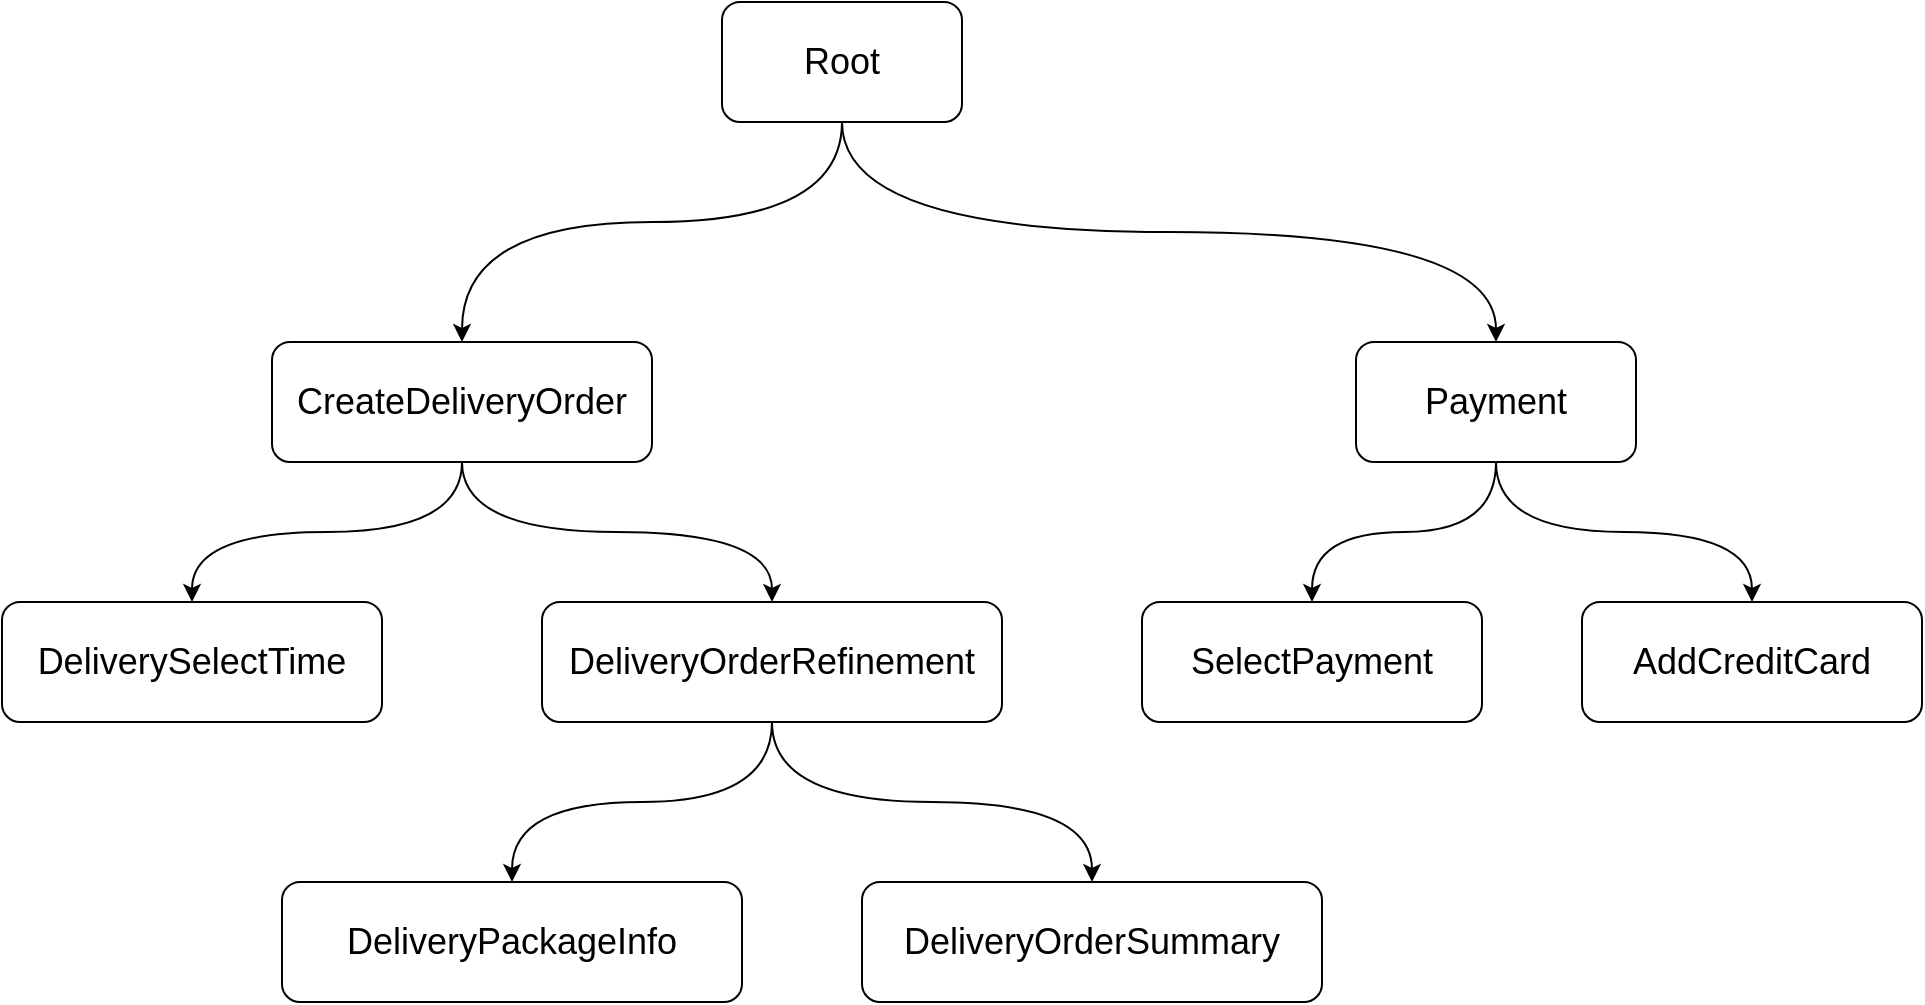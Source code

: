 <mxfile version="12.1.9" type="device" pages="1"><diagram id="BCArHgb9KyM_cuhZDT75" name="Page-1"><mxGraphModel dx="1026" dy="580" grid="1" gridSize="10" guides="1" tooltips="1" connect="1" arrows="1" fold="1" page="1" pageScale="1" pageWidth="1654" pageHeight="2336" math="0" shadow="0"><root><mxCell id="0"/><mxCell id="1" parent="0"/><mxCell id="_loMCa4smAAVEXe9JhCX-4" style="edgeStyle=orthogonalEdgeStyle;rounded=0;orthogonalLoop=1;jettySize=auto;html=1;entryX=0.5;entryY=0;entryDx=0;entryDy=0;curved=1;" parent="1" source="_loMCa4smAAVEXe9JhCX-1" target="_loMCa4smAAVEXe9JhCX-2" edge="1"><mxGeometry relative="1" as="geometry"><Array as="points"><mxPoint x="430" y="120"/><mxPoint x="240" y="120"/></Array></mxGeometry></mxCell><mxCell id="_loMCa4smAAVEXe9JhCX-14" style="edgeStyle=orthogonalEdgeStyle;curved=1;rounded=0;orthogonalLoop=1;jettySize=auto;html=1;entryX=0.5;entryY=0;entryDx=0;entryDy=0;exitX=0.5;exitY=1;exitDx=0;exitDy=0;" parent="1" source="_loMCa4smAAVEXe9JhCX-1" target="_loMCa4smAAVEXe9JhCX-3" edge="1"><mxGeometry relative="1" as="geometry"/></mxCell><mxCell id="_loMCa4smAAVEXe9JhCX-1" value="&lt;font style=&quot;font-size: 18px&quot;&gt;Root&lt;/font&gt;" style="rounded=1;whiteSpace=wrap;html=1;" parent="1" vertex="1"><mxGeometry x="370" y="10" width="120" height="60" as="geometry"/></mxCell><mxCell id="_loMCa4smAAVEXe9JhCX-7" style="edgeStyle=orthogonalEdgeStyle;rounded=0;orthogonalLoop=1;jettySize=auto;html=1;entryX=0.5;entryY=0;entryDx=0;entryDy=0;curved=1;" parent="1" source="_loMCa4smAAVEXe9JhCX-2" target="_loMCa4smAAVEXe9JhCX-5" edge="1"><mxGeometry relative="1" as="geometry"/></mxCell><mxCell id="_loMCa4smAAVEXe9JhCX-9" style="edgeStyle=orthogonalEdgeStyle;curved=1;rounded=0;orthogonalLoop=1;jettySize=auto;html=1;entryX=0.5;entryY=0;entryDx=0;entryDy=0;" parent="1" source="_loMCa4smAAVEXe9JhCX-2" target="_loMCa4smAAVEXe9JhCX-6" edge="1"><mxGeometry relative="1" as="geometry"/></mxCell><mxCell id="_loMCa4smAAVEXe9JhCX-2" value="&lt;font style=&quot;font-size: 18px&quot;&gt;CreateDeliveryOrder&lt;/font&gt;" style="rounded=1;whiteSpace=wrap;html=1;" parent="1" vertex="1"><mxGeometry x="145" y="180" width="190" height="60" as="geometry"/></mxCell><mxCell id="SOrxN3oyv-BbzJBTlqd1-3" style="edgeStyle=orthogonalEdgeStyle;curved=1;rounded=0;orthogonalLoop=1;jettySize=auto;html=1;" edge="1" parent="1" source="_loMCa4smAAVEXe9JhCX-3" target="SOrxN3oyv-BbzJBTlqd1-1"><mxGeometry relative="1" as="geometry"/></mxCell><mxCell id="SOrxN3oyv-BbzJBTlqd1-4" style="edgeStyle=orthogonalEdgeStyle;curved=1;rounded=0;orthogonalLoop=1;jettySize=auto;html=1;" edge="1" parent="1" source="_loMCa4smAAVEXe9JhCX-3" target="SOrxN3oyv-BbzJBTlqd1-2"><mxGeometry relative="1" as="geometry"/></mxCell><mxCell id="_loMCa4smAAVEXe9JhCX-3" value="&lt;font style=&quot;font-size: 18px&quot;&gt;Payment&lt;/font&gt;" style="rounded=1;whiteSpace=wrap;html=1;" parent="1" vertex="1"><mxGeometry x="687" y="180" width="140" height="60" as="geometry"/></mxCell><mxCell id="_loMCa4smAAVEXe9JhCX-5" value="&lt;font style=&quot;font-size: 18px&quot;&gt;DeliverySelectTime&lt;/font&gt;" style="rounded=1;whiteSpace=wrap;html=1;" parent="1" vertex="1"><mxGeometry x="10" y="310" width="190" height="60" as="geometry"/></mxCell><mxCell id="_loMCa4smAAVEXe9JhCX-12" style="edgeStyle=orthogonalEdgeStyle;curved=1;rounded=0;orthogonalLoop=1;jettySize=auto;html=1;entryX=0.5;entryY=0;entryDx=0;entryDy=0;" parent="1" source="_loMCa4smAAVEXe9JhCX-6" target="_loMCa4smAAVEXe9JhCX-10" edge="1"><mxGeometry relative="1" as="geometry"/></mxCell><mxCell id="_loMCa4smAAVEXe9JhCX-13" style="edgeStyle=orthogonalEdgeStyle;curved=1;rounded=0;orthogonalLoop=1;jettySize=auto;html=1;entryX=0.5;entryY=0;entryDx=0;entryDy=0;" parent="1" source="_loMCa4smAAVEXe9JhCX-6" target="_loMCa4smAAVEXe9JhCX-11" edge="1"><mxGeometry relative="1" as="geometry"/></mxCell><mxCell id="_loMCa4smAAVEXe9JhCX-6" value="&lt;font style=&quot;font-size: 18px&quot;&gt;DeliveryOrderRefinement&lt;/font&gt;" style="rounded=1;whiteSpace=wrap;html=1;" parent="1" vertex="1"><mxGeometry x="280" y="310" width="230" height="60" as="geometry"/></mxCell><mxCell id="_loMCa4smAAVEXe9JhCX-10" value="&lt;font style=&quot;font-size: 18px&quot;&gt;DeliveryPackageInfo&lt;/font&gt;" style="rounded=1;whiteSpace=wrap;html=1;" parent="1" vertex="1"><mxGeometry x="150" y="450" width="230" height="60" as="geometry"/></mxCell><mxCell id="_loMCa4smAAVEXe9JhCX-11" value="&lt;font style=&quot;font-size: 18px&quot;&gt;DeliveryOrderSummary&lt;/font&gt;" style="rounded=1;whiteSpace=wrap;html=1;" parent="1" vertex="1"><mxGeometry x="440" y="450" width="230" height="60" as="geometry"/></mxCell><mxCell id="SOrxN3oyv-BbzJBTlqd1-1" value="&lt;font style=&quot;font-size: 18px&quot;&gt;SelectPayment&lt;/font&gt;" style="rounded=1;whiteSpace=wrap;html=1;" vertex="1" parent="1"><mxGeometry x="580" y="310" width="170" height="60" as="geometry"/></mxCell><mxCell id="SOrxN3oyv-BbzJBTlqd1-2" value="&lt;font style=&quot;font-size: 18px&quot;&gt;AddCreditCard&lt;/font&gt;" style="rounded=1;whiteSpace=wrap;html=1;" vertex="1" parent="1"><mxGeometry x="800" y="310" width="170" height="60" as="geometry"/></mxCell></root></mxGraphModel></diagram></mxfile>